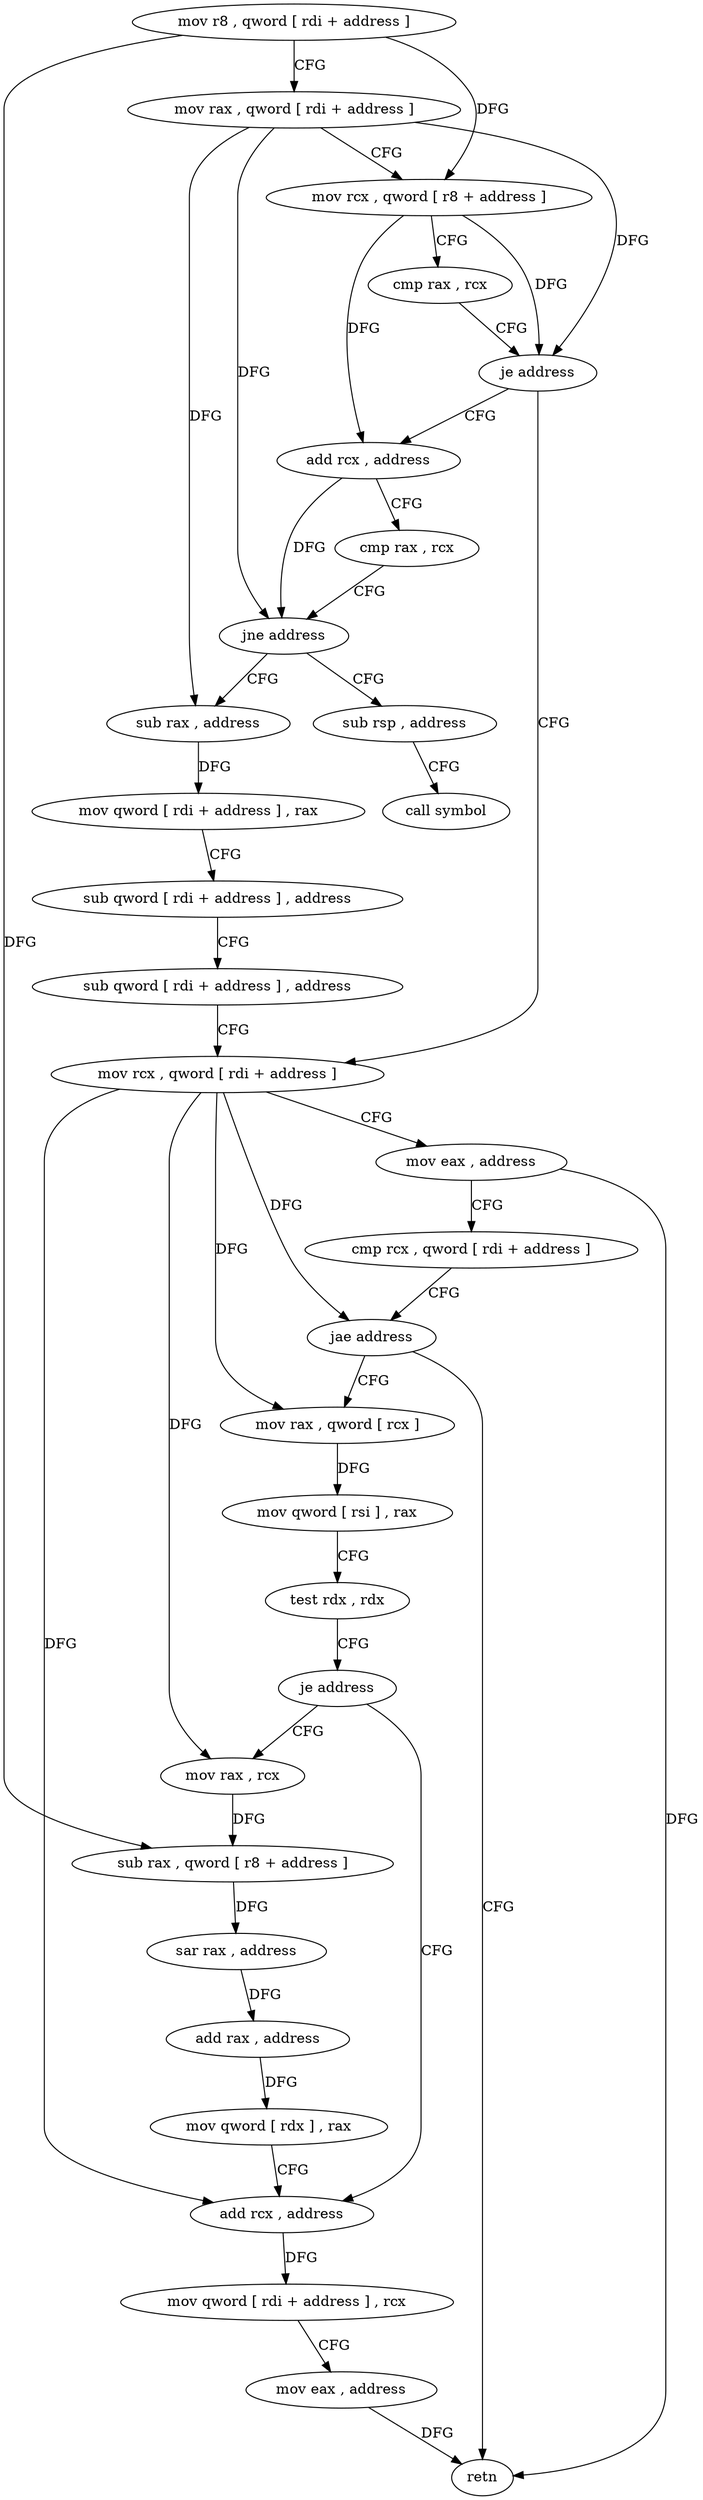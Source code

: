 digraph "func" {
"157687" [label = "mov r8 , qword [ rdi + address ]" ]
"157691" [label = "mov rax , qword [ rdi + address ]" ]
"157695" [label = "mov rcx , qword [ r8 + address ]" ]
"157699" [label = "cmp rax , rcx" ]
"157702" [label = "je address" ]
"157731" [label = "mov rcx , qword [ rdi + address ]" ]
"157704" [label = "add rcx , address" ]
"157735" [label = "mov eax , address" ]
"157740" [label = "cmp rcx , qword [ rdi + address ]" ]
"157744" [label = "jae address" ]
"157788" [label = "retn" ]
"157746" [label = "mov rax , qword [ rcx ]" ]
"157708" [label = "cmp rax , rcx" ]
"157711" [label = "jne address" ]
"157790" [label = "sub rsp , address" ]
"157713" [label = "sub rax , address" ]
"157749" [label = "mov qword [ rsi ] , rax" ]
"157752" [label = "test rdx , rdx" ]
"157755" [label = "je address" ]
"157775" [label = "add rcx , address" ]
"157757" [label = "mov rax , rcx" ]
"157794" [label = "call symbol" ]
"157717" [label = "mov qword [ rdi + address ] , rax" ]
"157721" [label = "sub qword [ rdi + address ] , address" ]
"157726" [label = "sub qword [ rdi + address ] , address" ]
"157779" [label = "mov qword [ rdi + address ] , rcx" ]
"157783" [label = "mov eax , address" ]
"157760" [label = "sub rax , qword [ r8 + address ]" ]
"157764" [label = "sar rax , address" ]
"157768" [label = "add rax , address" ]
"157772" [label = "mov qword [ rdx ] , rax" ]
"157687" -> "157691" [ label = "CFG" ]
"157687" -> "157695" [ label = "DFG" ]
"157687" -> "157760" [ label = "DFG" ]
"157691" -> "157695" [ label = "CFG" ]
"157691" -> "157702" [ label = "DFG" ]
"157691" -> "157711" [ label = "DFG" ]
"157691" -> "157713" [ label = "DFG" ]
"157695" -> "157699" [ label = "CFG" ]
"157695" -> "157702" [ label = "DFG" ]
"157695" -> "157704" [ label = "DFG" ]
"157699" -> "157702" [ label = "CFG" ]
"157702" -> "157731" [ label = "CFG" ]
"157702" -> "157704" [ label = "CFG" ]
"157731" -> "157735" [ label = "CFG" ]
"157731" -> "157744" [ label = "DFG" ]
"157731" -> "157746" [ label = "DFG" ]
"157731" -> "157775" [ label = "DFG" ]
"157731" -> "157757" [ label = "DFG" ]
"157704" -> "157708" [ label = "CFG" ]
"157704" -> "157711" [ label = "DFG" ]
"157735" -> "157740" [ label = "CFG" ]
"157735" -> "157788" [ label = "DFG" ]
"157740" -> "157744" [ label = "CFG" ]
"157744" -> "157788" [ label = "CFG" ]
"157744" -> "157746" [ label = "CFG" ]
"157746" -> "157749" [ label = "DFG" ]
"157708" -> "157711" [ label = "CFG" ]
"157711" -> "157790" [ label = "CFG" ]
"157711" -> "157713" [ label = "CFG" ]
"157790" -> "157794" [ label = "CFG" ]
"157713" -> "157717" [ label = "DFG" ]
"157749" -> "157752" [ label = "CFG" ]
"157752" -> "157755" [ label = "CFG" ]
"157755" -> "157775" [ label = "CFG" ]
"157755" -> "157757" [ label = "CFG" ]
"157775" -> "157779" [ label = "DFG" ]
"157757" -> "157760" [ label = "DFG" ]
"157717" -> "157721" [ label = "CFG" ]
"157721" -> "157726" [ label = "CFG" ]
"157726" -> "157731" [ label = "CFG" ]
"157779" -> "157783" [ label = "CFG" ]
"157783" -> "157788" [ label = "DFG" ]
"157760" -> "157764" [ label = "DFG" ]
"157764" -> "157768" [ label = "DFG" ]
"157768" -> "157772" [ label = "DFG" ]
"157772" -> "157775" [ label = "CFG" ]
}
